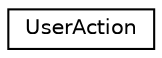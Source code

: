 digraph "Graphical Class Hierarchy"
{
  edge [fontname="Helvetica",fontsize="10",labelfontname="Helvetica",labelfontsize="10"];
  node [fontname="Helvetica",fontsize="10",shape=record];
  rankdir="LR";
  Node1 [label="UserAction",height=0.2,width=0.4,color="black", fillcolor="white", style="filled",URL="$classUserAction.html"];
}
